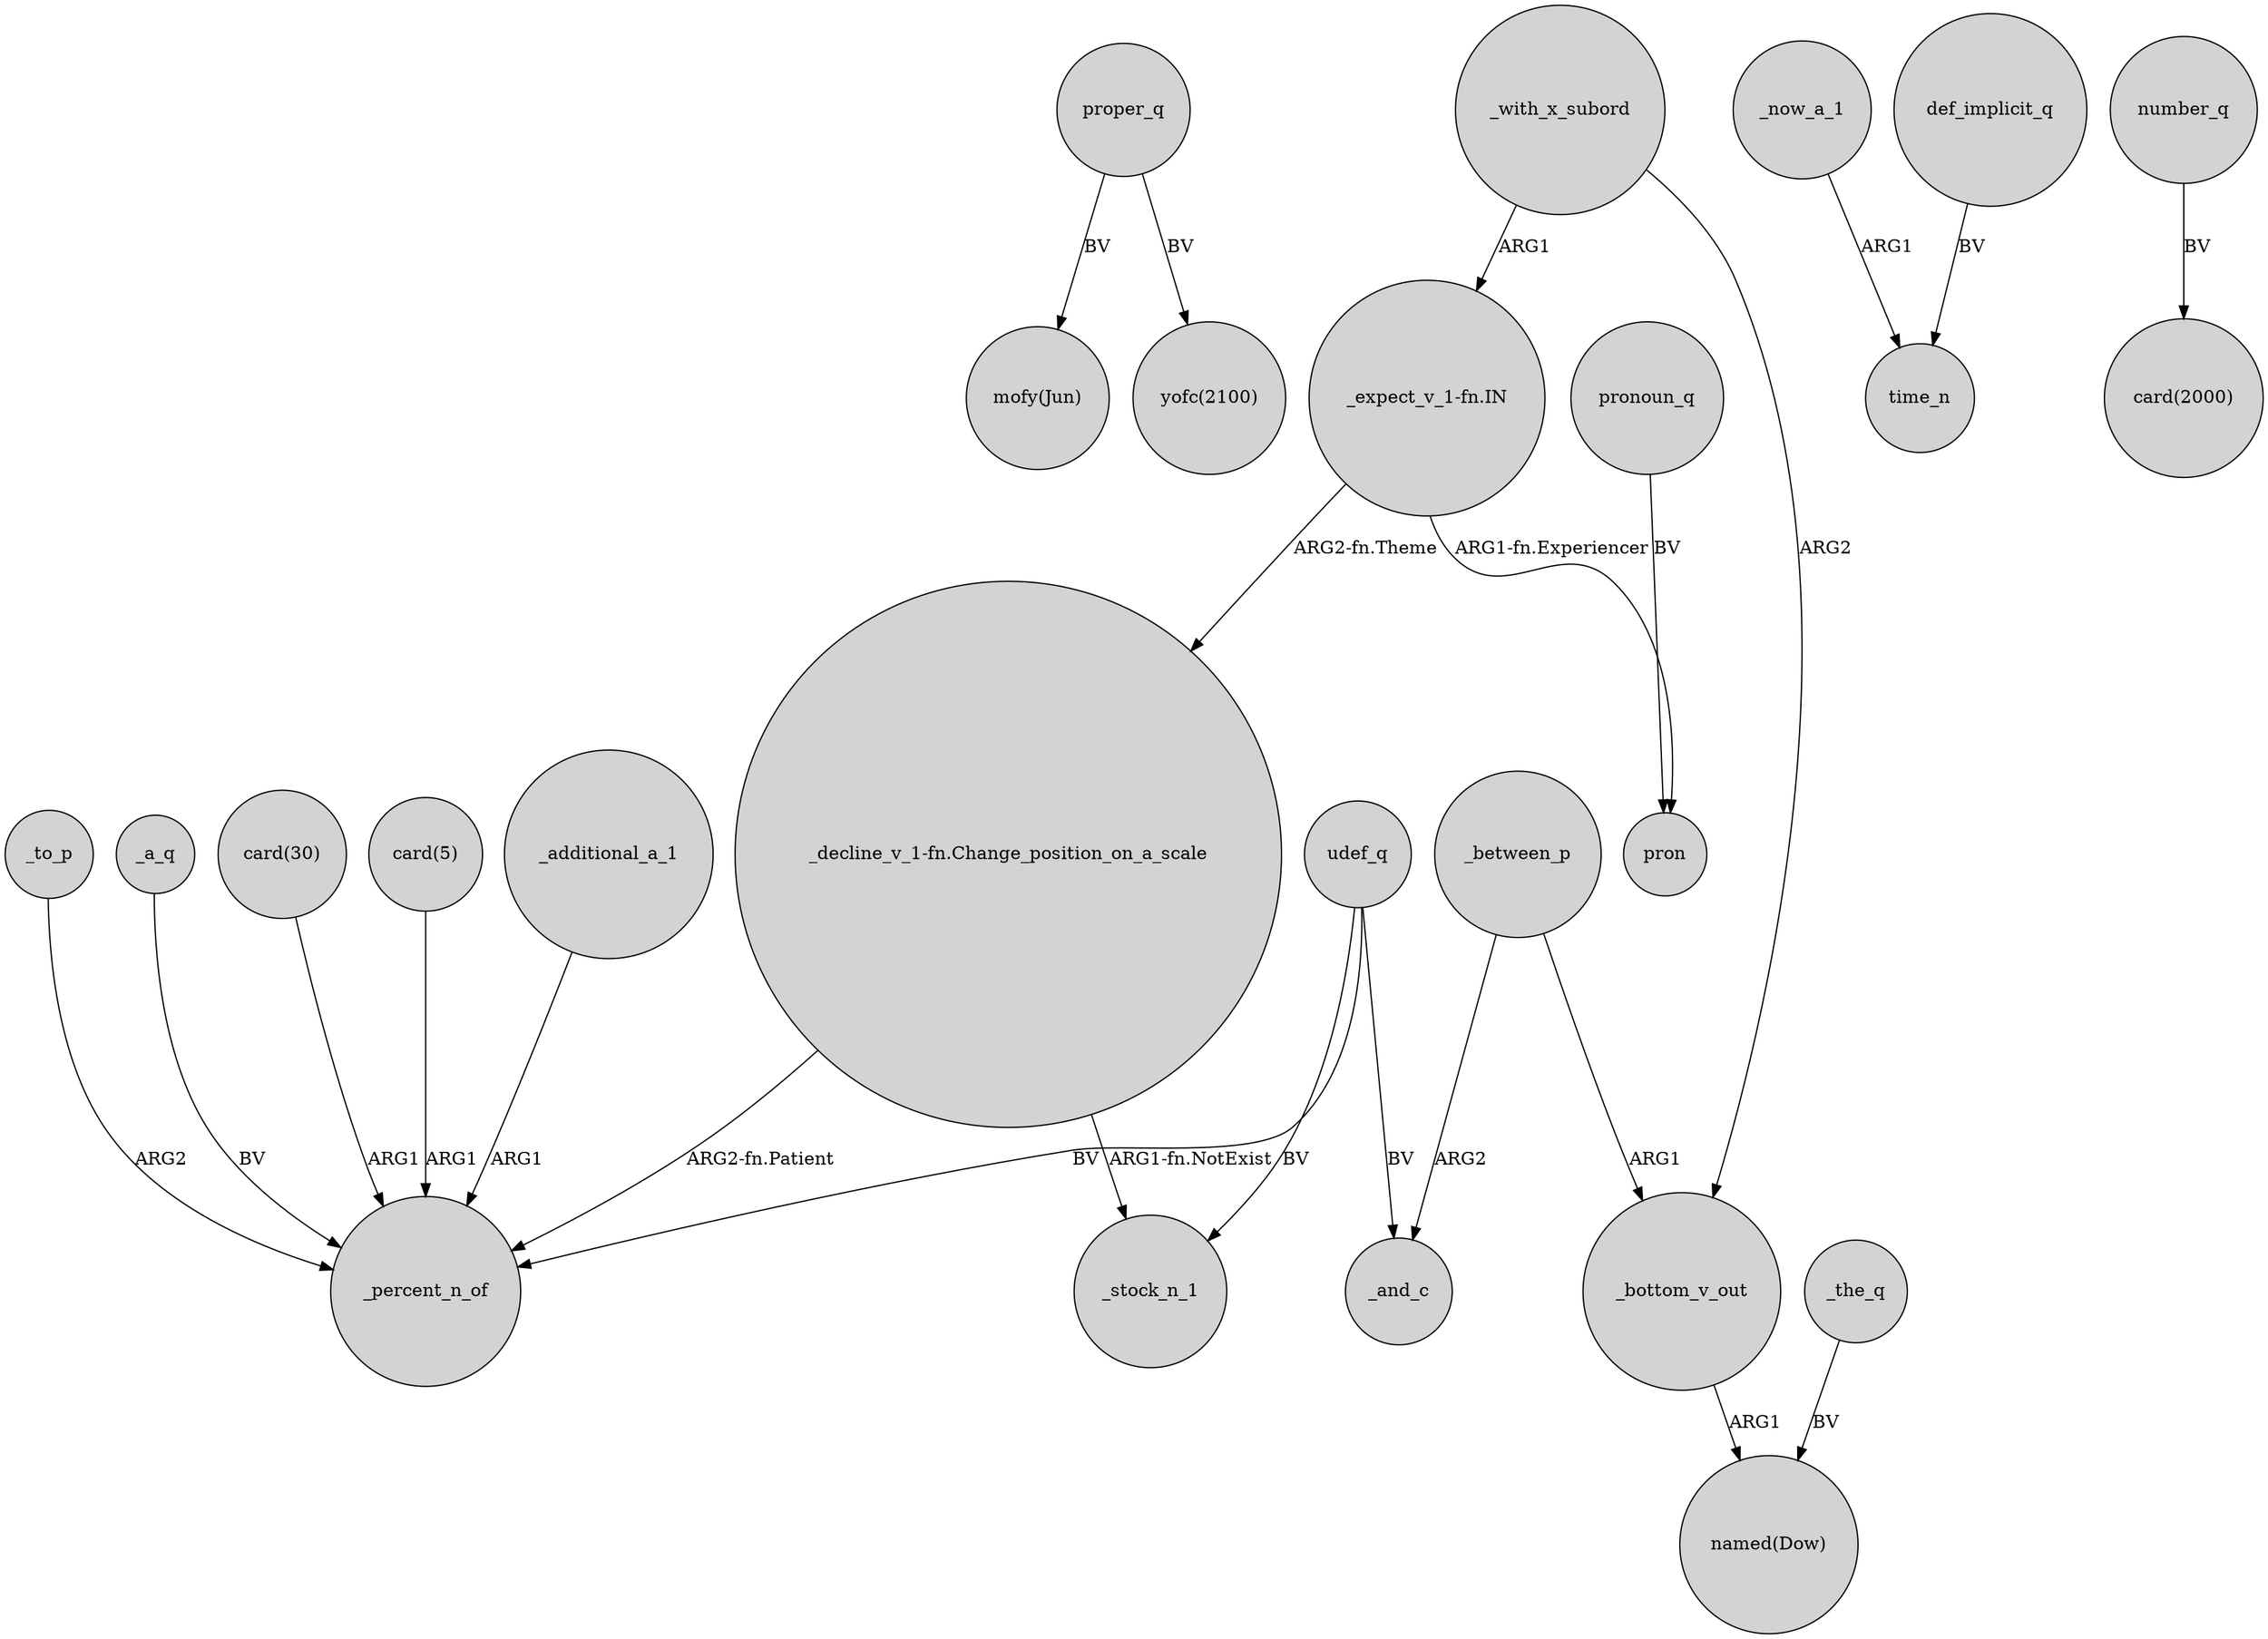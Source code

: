 digraph {
	node [shape=circle style=filled]
	proper_q -> "mofy(Jun)" [label=BV]
	"_decline_v_1-fn.Change_position_on_a_scale" -> _stock_n_1 [label="ARG1-fn.NotExist"]
	proper_q -> "yofc(2100)" [label=BV]
	"card(30)" -> _percent_n_of [label=ARG1]
	_bottom_v_out -> "named(Dow)" [label=ARG1]
	_with_x_subord -> "_expect_v_1-fn.IN" [label=ARG1]
	pronoun_q -> pron [label=BV]
	_with_x_subord -> _bottom_v_out [label=ARG2]
	udef_q -> _stock_n_1 [label=BV]
	_between_p -> _and_c [label=ARG2]
	_now_a_1 -> time_n [label=ARG1]
	"card(5)" -> _percent_n_of [label=ARG1]
	"_expect_v_1-fn.IN" -> "_decline_v_1-fn.Change_position_on_a_scale" [label="ARG2-fn.Theme"]
	_to_p -> _percent_n_of [label=ARG2]
	"_expect_v_1-fn.IN" -> pron [label="ARG1-fn.Experiencer"]
	_additional_a_1 -> _percent_n_of [label=ARG1]
	_the_q -> "named(Dow)" [label=BV]
	udef_q -> _percent_n_of [label=BV]
	"_decline_v_1-fn.Change_position_on_a_scale" -> _percent_n_of [label="ARG2-fn.Patient"]
	udef_q -> _and_c [label=BV]
	number_q -> "card(2000)" [label=BV]
	def_implicit_q -> time_n [label=BV]
	_between_p -> _bottom_v_out [label=ARG1]
	_a_q -> _percent_n_of [label=BV]
}
